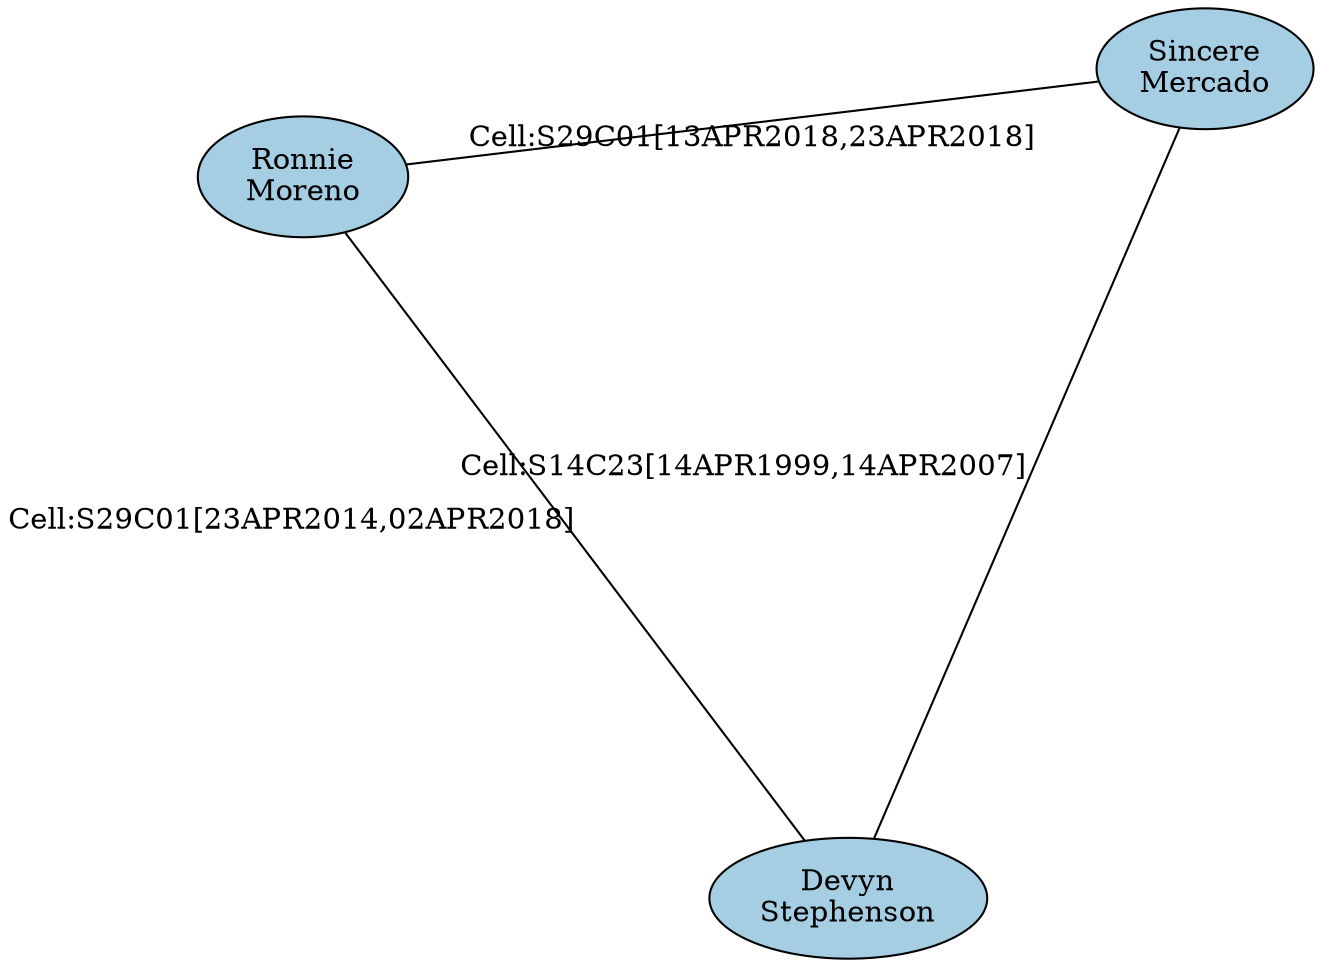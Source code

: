 graph G {
layout=sfdp
node[colorscheme=paired8, style=filled, color=black, fixedSize=true, width=1.4, height=.8]
"I37385"[fillcolor= "1",label= "Sincere
Mercado"]
"I18758"[fillcolor= "1",label= "Ronnie
Moreno"]
"I16215"[fillcolor= "1",label= "Devyn
Stephenson"]
"I16215" -- "I18758"[label= "Cell:S29C01[23APR2014,02APR2018]"]
"I16215" -- "I37385"[label= "Cell:S14C23[14APR1999,14APR2007]"]
"I18758" -- "I37385"[label= "Cell:S29C01[13APR2018,23APR2018]"]
}
